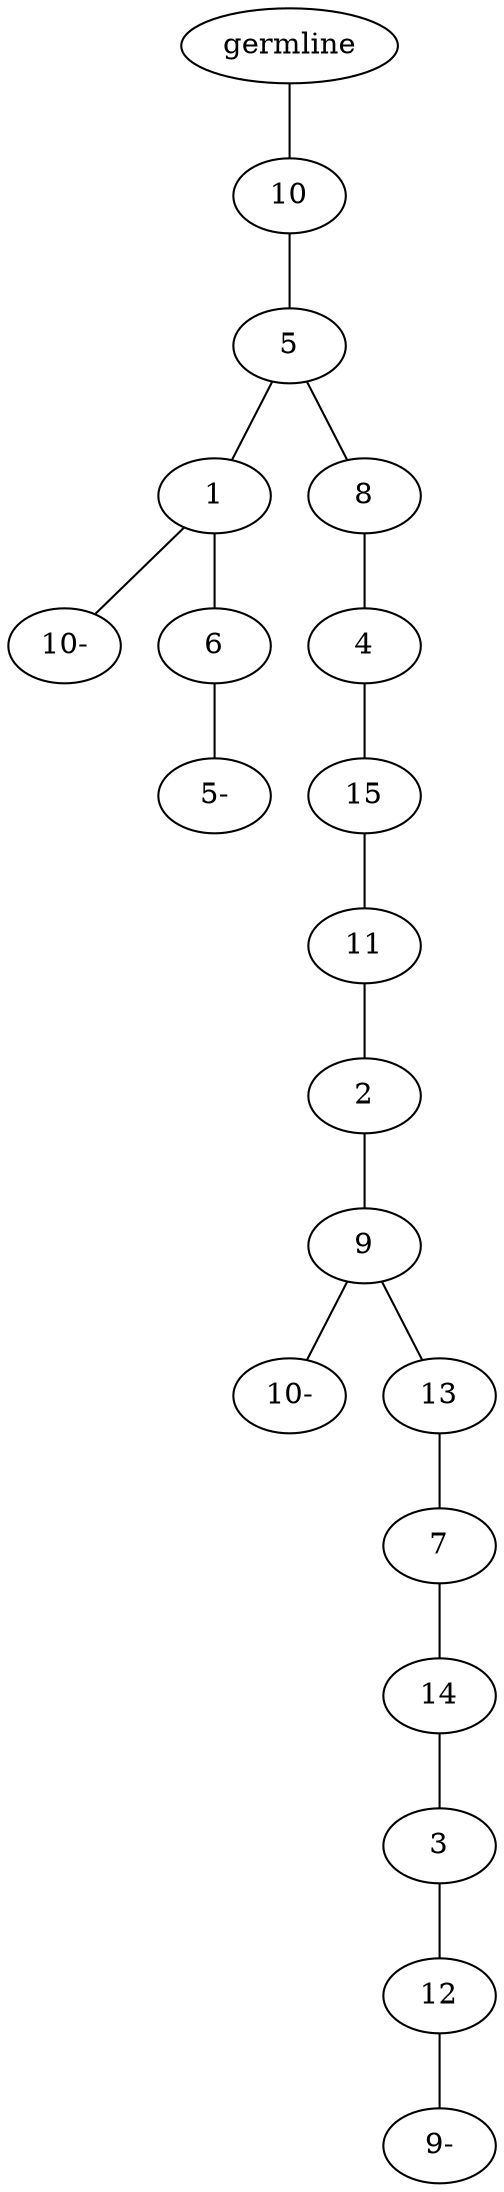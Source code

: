 graph tree {
    "140556195045088" [label="germline"];
    "140556199243536" [label="10"];
    "140556200562800" [label="5"];
    "140556200563040" [label="1"];
    "140556200564432" [label="10-"];
    "140556200564768" [label="6"];
    "140556202100672" [label="5-"];
    "140556200566112" [label="8"];
    "140556202100192" [label="4"];
    "140556202099760" [label="15"];
    "140556202102016" [label="11"];
    "140556202100384" [label="2"];
    "140556202102736" [label="9"];
    "140556202099520" [label="10-"];
    "140556202099376" [label="13"];
    "140556202100432" [label="7"];
    "140556202098944" [label="14"];
    "140556202101680" [label="3"];
    "140556192172352" [label="12"];
    "140556202101872" [label="9-"];
    "140556195045088" -- "140556199243536";
    "140556199243536" -- "140556200562800";
    "140556200562800" -- "140556200563040";
    "140556200562800" -- "140556200566112";
    "140556200563040" -- "140556200564432";
    "140556200563040" -- "140556200564768";
    "140556200564768" -- "140556202100672";
    "140556200566112" -- "140556202100192";
    "140556202100192" -- "140556202099760";
    "140556202099760" -- "140556202102016";
    "140556202102016" -- "140556202100384";
    "140556202100384" -- "140556202102736";
    "140556202102736" -- "140556202099520";
    "140556202102736" -- "140556202099376";
    "140556202099376" -- "140556202100432";
    "140556202100432" -- "140556202098944";
    "140556202098944" -- "140556202101680";
    "140556202101680" -- "140556192172352";
    "140556192172352" -- "140556202101872";
}
